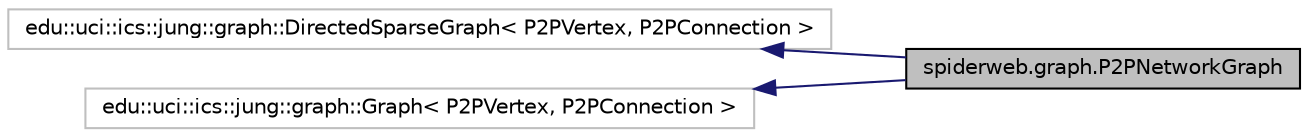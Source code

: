 digraph G
{
  edge [fontname="Helvetica",fontsize="10",labelfontname="Helvetica",labelfontsize="10"];
  node [fontname="Helvetica",fontsize="10",shape=record];
  rankdir=LR;
  Node1 [label="spiderweb.graph.P2PNetworkGraph",height=0.2,width=0.4,color="black", fillcolor="grey75", style="filled" fontcolor="black"];
  Node2 -> Node1 [dir=back,color="midnightblue",fontsize="10",style="solid",fontname="Helvetica"];
  Node2 [label="edu::uci::ics::jung::graph::DirectedSparseGraph\< P2PVertex, P2PConnection \>",height=0.2,width=0.4,color="grey75", fillcolor="white", style="filled"];
  Node3 -> Node1 [dir=back,color="midnightblue",fontsize="10",style="solid",fontname="Helvetica"];
  Node3 [label="edu::uci::ics::jung::graph::Graph\< P2PVertex, P2PConnection \>",height=0.2,width=0.4,color="grey75", fillcolor="white", style="filled"];
}
